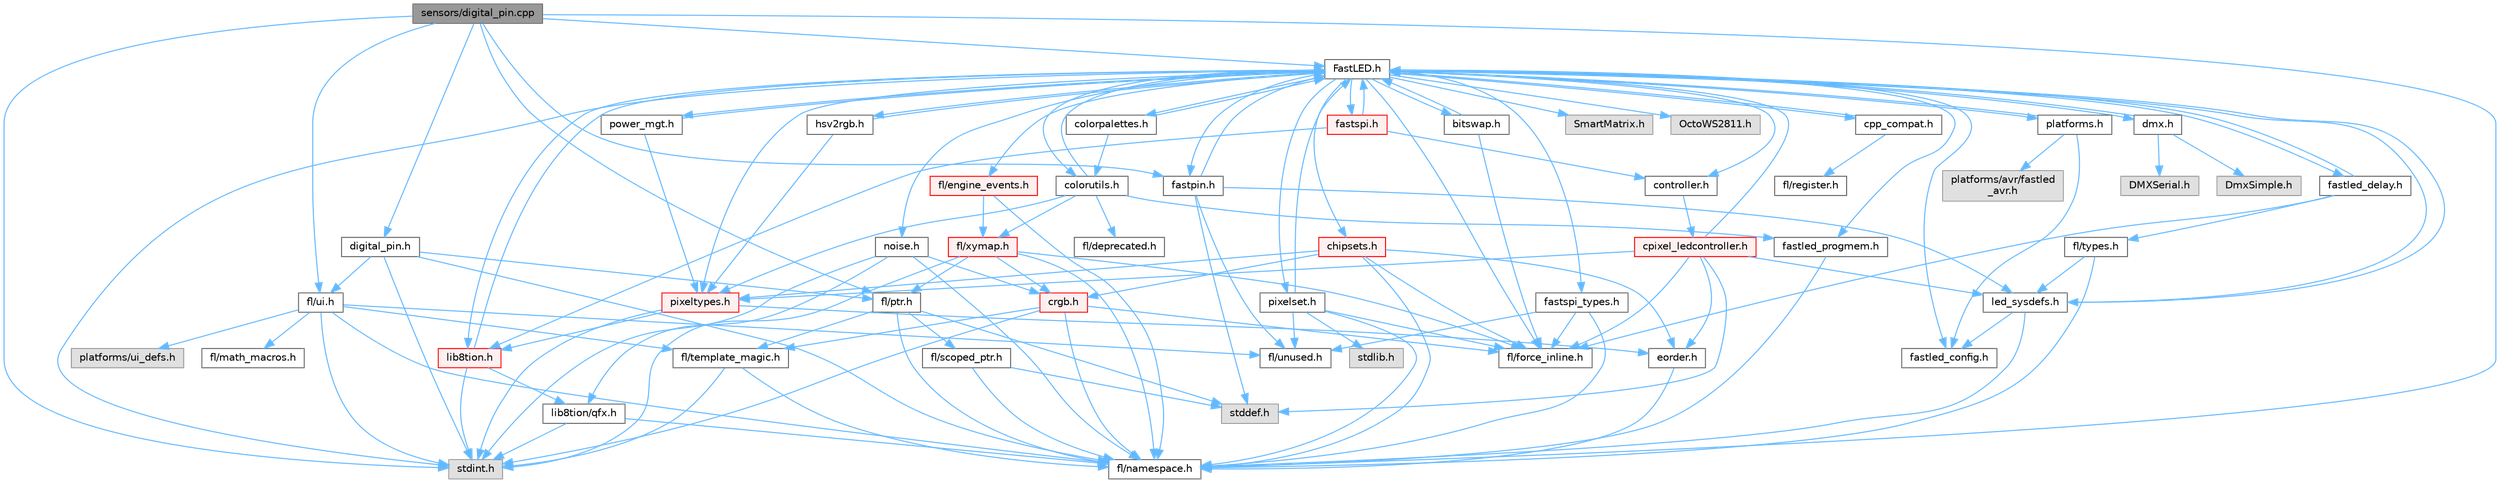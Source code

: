 digraph "sensors/digital_pin.cpp"
{
 // INTERACTIVE_SVG=YES
 // LATEX_PDF_SIZE
  bgcolor="transparent";
  edge [fontname=Helvetica,fontsize=10,labelfontname=Helvetica,labelfontsize=10];
  node [fontname=Helvetica,fontsize=10,shape=box,height=0.2,width=0.4];
  Node1 [id="Node000001",label="sensors/digital_pin.cpp",height=0.2,width=0.4,color="gray40", fillcolor="grey60", style="filled", fontcolor="black",tooltip=" "];
  Node1 -> Node2 [id="edge1_Node000001_Node000002",color="steelblue1",style="solid",tooltip=" "];
  Node2 [id="Node000002",label="stdint.h",height=0.2,width=0.4,color="grey60", fillcolor="#E0E0E0", style="filled",tooltip=" "];
  Node1 -> Node3 [id="edge2_Node000001_Node000003",color="steelblue1",style="solid",tooltip=" "];
  Node3 [id="Node000003",label="fl/ui.h",height=0.2,width=0.4,color="grey40", fillcolor="white", style="filled",URL="$d9/d3b/ui_8h.html",tooltip=" "];
  Node3 -> Node2 [id="edge3_Node000003_Node000002",color="steelblue1",style="solid",tooltip=" "];
  Node3 -> Node4 [id="edge4_Node000003_Node000004",color="steelblue1",style="solid",tooltip=" "];
  Node4 [id="Node000004",label="fl/math_macros.h",height=0.2,width=0.4,color="grey40", fillcolor="white", style="filled",URL="$d0/d19/fl_2math__macros_8h.html",tooltip=" "];
  Node3 -> Node5 [id="edge5_Node000003_Node000005",color="steelblue1",style="solid",tooltip=" "];
  Node5 [id="Node000005",label="fl/namespace.h",height=0.2,width=0.4,color="grey40", fillcolor="white", style="filled",URL="$df/d2a/namespace_8h.html",tooltip="Implements the FastLED namespace macros."];
  Node3 -> Node6 [id="edge6_Node000003_Node000006",color="steelblue1",style="solid",tooltip=" "];
  Node6 [id="Node000006",label="fl/template_magic.h",height=0.2,width=0.4,color="grey40", fillcolor="white", style="filled",URL="$d8/d0c/template__magic_8h.html",tooltip=" "];
  Node6 -> Node2 [id="edge7_Node000006_Node000002",color="steelblue1",style="solid",tooltip=" "];
  Node6 -> Node5 [id="edge8_Node000006_Node000005",color="steelblue1",style="solid",tooltip=" "];
  Node3 -> Node7 [id="edge9_Node000003_Node000007",color="steelblue1",style="solid",tooltip=" "];
  Node7 [id="Node000007",label="fl/unused.h",height=0.2,width=0.4,color="grey40", fillcolor="white", style="filled",URL="$d8/d4b/unused_8h.html",tooltip=" "];
  Node3 -> Node8 [id="edge10_Node000003_Node000008",color="steelblue1",style="solid",tooltip=" "];
  Node8 [id="Node000008",label="platforms/ui_defs.h",height=0.2,width=0.4,color="grey60", fillcolor="#E0E0E0", style="filled",tooltip=" "];
  Node1 -> Node9 [id="edge11_Node000001_Node000009",color="steelblue1",style="solid",tooltip=" "];
  Node9 [id="Node000009",label="fl/ptr.h",height=0.2,width=0.4,color="grey40", fillcolor="white", style="filled",URL="$d7/df1/fl_2ptr_8h.html",tooltip=" "];
  Node9 -> Node10 [id="edge12_Node000009_Node000010",color="steelblue1",style="solid",tooltip=" "];
  Node10 [id="Node000010",label="stddef.h",height=0.2,width=0.4,color="grey60", fillcolor="#E0E0E0", style="filled",tooltip=" "];
  Node9 -> Node5 [id="edge13_Node000009_Node000005",color="steelblue1",style="solid",tooltip=" "];
  Node9 -> Node11 [id="edge14_Node000009_Node000011",color="steelblue1",style="solid",tooltip=" "];
  Node11 [id="Node000011",label="fl/scoped_ptr.h",height=0.2,width=0.4,color="grey40", fillcolor="white", style="filled",URL="$df/d28/fl_2scoped__ptr_8h.html",tooltip=" "];
  Node11 -> Node10 [id="edge15_Node000011_Node000010",color="steelblue1",style="solid",tooltip=" "];
  Node11 -> Node5 [id="edge16_Node000011_Node000005",color="steelblue1",style="solid",tooltip=" "];
  Node9 -> Node6 [id="edge17_Node000009_Node000006",color="steelblue1",style="solid",tooltip=" "];
  Node1 -> Node5 [id="edge18_Node000001_Node000005",color="steelblue1",style="solid",tooltip=" "];
  Node1 -> Node12 [id="edge19_Node000001_Node000012",color="steelblue1",style="solid",tooltip=" "];
  Node12 [id="Node000012",label="digital_pin.h",height=0.2,width=0.4,color="grey40", fillcolor="white", style="filled",URL="$dd/d83/digital__pin_8h.html",tooltip=" "];
  Node12 -> Node2 [id="edge20_Node000012_Node000002",color="steelblue1",style="solid",tooltip=" "];
  Node12 -> Node3 [id="edge21_Node000012_Node000003",color="steelblue1",style="solid",tooltip=" "];
  Node12 -> Node9 [id="edge22_Node000012_Node000009",color="steelblue1",style="solid",tooltip=" "];
  Node12 -> Node5 [id="edge23_Node000012_Node000005",color="steelblue1",style="solid",tooltip=" "];
  Node1 -> Node13 [id="edge24_Node000001_Node000013",color="steelblue1",style="solid",tooltip=" "];
  Node13 [id="Node000013",label="FastLED.h",height=0.2,width=0.4,color="grey40", fillcolor="white", style="filled",URL="$db/d97/_fast_l_e_d_8h.html",tooltip="central include file for FastLED, defines the CFastLED class/object"];
  Node13 -> Node2 [id="edge25_Node000013_Node000002",color="steelblue1",style="solid",tooltip=" "];
  Node13 -> Node14 [id="edge26_Node000013_Node000014",color="steelblue1",style="solid",tooltip=" "];
  Node14 [id="Node000014",label="SmartMatrix.h",height=0.2,width=0.4,color="grey60", fillcolor="#E0E0E0", style="filled",tooltip=" "];
  Node13 -> Node15 [id="edge27_Node000013_Node000015",color="steelblue1",style="solid",tooltip=" "];
  Node15 [id="Node000015",label="OctoWS2811.h",height=0.2,width=0.4,color="grey60", fillcolor="#E0E0E0", style="filled",tooltip=" "];
  Node13 -> Node16 [id="edge28_Node000013_Node000016",color="steelblue1",style="solid",tooltip=" "];
  Node16 [id="Node000016",label="fl/force_inline.h",height=0.2,width=0.4,color="grey40", fillcolor="white", style="filled",URL="$d8/d2d/fl_2force__inline_8h.html",tooltip=" "];
  Node13 -> Node17 [id="edge29_Node000013_Node000017",color="steelblue1",style="solid",tooltip=" "];
  Node17 [id="Node000017",label="cpp_compat.h",height=0.2,width=0.4,color="grey40", fillcolor="white", style="filled",URL="$d9/d13/cpp__compat_8h.html",tooltip="Compatibility functions based on C++ version."];
  Node17 -> Node13 [id="edge30_Node000017_Node000013",color="steelblue1",style="solid",tooltip=" "];
  Node17 -> Node18 [id="edge31_Node000017_Node000018",color="steelblue1",style="solid",tooltip=" "];
  Node18 [id="Node000018",label="fl/register.h",height=0.2,width=0.4,color="grey40", fillcolor="white", style="filled",URL="$d8/dc1/fl_2register_8h.html",tooltip=" "];
  Node13 -> Node19 [id="edge32_Node000013_Node000019",color="steelblue1",style="solid",tooltip=" "];
  Node19 [id="Node000019",label="fastled_config.h",height=0.2,width=0.4,color="grey40", fillcolor="white", style="filled",URL="$d5/d11/fastled__config_8h.html",tooltip="Contains definitions that can be used to configure FastLED at compile time."];
  Node13 -> Node20 [id="edge33_Node000013_Node000020",color="steelblue1",style="solid",tooltip=" "];
  Node20 [id="Node000020",label="led_sysdefs.h",height=0.2,width=0.4,color="grey40", fillcolor="white", style="filled",URL="$d9/d3e/led__sysdefs_8h.html",tooltip="Determines which platform system definitions to include."];
  Node20 -> Node13 [id="edge34_Node000020_Node000013",color="steelblue1",style="solid",tooltip=" "];
  Node20 -> Node19 [id="edge35_Node000020_Node000019",color="steelblue1",style="solid",tooltip=" "];
  Node20 -> Node5 [id="edge36_Node000020_Node000005",color="steelblue1",style="solid",tooltip=" "];
  Node13 -> Node21 [id="edge37_Node000013_Node000021",color="steelblue1",style="solid",tooltip=" "];
  Node21 [id="Node000021",label="fastled_delay.h",height=0.2,width=0.4,color="grey40", fillcolor="white", style="filled",URL="$d0/da8/fastled__delay_8h.html",tooltip="Utility functions and classes for managing delay cycles."];
  Node21 -> Node13 [id="edge38_Node000021_Node000013",color="steelblue1",style="solid",tooltip=" "];
  Node21 -> Node22 [id="edge39_Node000021_Node000022",color="steelblue1",style="solid",tooltip=" "];
  Node22 [id="Node000022",label="fl/types.h",height=0.2,width=0.4,color="grey40", fillcolor="white", style="filled",URL="$d7/da1/fl_2types_8h.html",tooltip=" "];
  Node22 -> Node20 [id="edge40_Node000022_Node000020",color="steelblue1",style="solid",tooltip=" "];
  Node22 -> Node5 [id="edge41_Node000022_Node000005",color="steelblue1",style="solid",tooltip=" "];
  Node21 -> Node16 [id="edge42_Node000021_Node000016",color="steelblue1",style="solid",tooltip=" "];
  Node13 -> Node23 [id="edge43_Node000013_Node000023",color="steelblue1",style="solid",tooltip=" "];
  Node23 [id="Node000023",label="bitswap.h",height=0.2,width=0.4,color="grey40", fillcolor="white", style="filled",URL="$de/ded/bitswap_8h.html",tooltip="Functions for doing a rotation of bits/bytes used by parallel output."];
  Node23 -> Node13 [id="edge44_Node000023_Node000013",color="steelblue1",style="solid",tooltip=" "];
  Node23 -> Node16 [id="edge45_Node000023_Node000016",color="steelblue1",style="solid",tooltip=" "];
  Node13 -> Node24 [id="edge46_Node000013_Node000024",color="steelblue1",style="solid",tooltip=" "];
  Node24 [id="Node000024",label="controller.h",height=0.2,width=0.4,color="grey40", fillcolor="white", style="filled",URL="$d2/dd9/controller_8h.html",tooltip="deprecated: base definitions used by led controllers for writing out led data"];
  Node24 -> Node25 [id="edge47_Node000024_Node000025",color="steelblue1",style="solid",tooltip=" "];
  Node25 [id="Node000025",label="cpixel_ledcontroller.h",height=0.2,width=0.4,color="red", fillcolor="#FFF0F0", style="filled",URL="$d9/d57/cpixel__ledcontroller_8h.html",tooltip="defines the templated version of the CLEDController class"];
  Node25 -> Node10 [id="edge48_Node000025_Node000010",color="steelblue1",style="solid",tooltip=" "];
  Node25 -> Node13 [id="edge49_Node000025_Node000013",color="steelblue1",style="solid",tooltip=" "];
  Node25 -> Node20 [id="edge50_Node000025_Node000020",color="steelblue1",style="solid",tooltip=" "];
  Node25 -> Node26 [id="edge51_Node000025_Node000026",color="steelblue1",style="solid",tooltip=" "];
  Node26 [id="Node000026",label="pixeltypes.h",height=0.2,width=0.4,color="red", fillcolor="#FFF0F0", style="filled",URL="$d2/dba/pixeltypes_8h.html",tooltip="Includes defintions for RGB and HSV pixels."];
  Node26 -> Node2 [id="edge52_Node000026_Node000002",color="steelblue1",style="solid",tooltip=" "];
  Node26 -> Node27 [id="edge53_Node000026_Node000027",color="steelblue1",style="solid",tooltip=" "];
  Node27 [id="Node000027",label="lib8tion.h",height=0.2,width=0.4,color="red", fillcolor="#FFF0F0", style="filled",URL="$df/da5/lib8tion_8h.html",tooltip="Fast, efficient 8-bit math functions specifically designed for high-performance LED programming."];
  Node27 -> Node13 [id="edge54_Node000027_Node000013",color="steelblue1",style="solid",tooltip=" "];
  Node27 -> Node2 [id="edge55_Node000027_Node000002",color="steelblue1",style="solid",tooltip=" "];
  Node27 -> Node30 [id="edge56_Node000027_Node000030",color="steelblue1",style="solid",tooltip=" "];
  Node30 [id="Node000030",label="lib8tion/qfx.h",height=0.2,width=0.4,color="grey40", fillcolor="white", style="filled",URL="$d2/d19/qfx_8h.html",tooltip=" "];
  Node30 -> Node2 [id="edge57_Node000030_Node000002",color="steelblue1",style="solid",tooltip=" "];
  Node30 -> Node5 [id="edge58_Node000030_Node000005",color="steelblue1",style="solid",tooltip=" "];
  Node26 -> Node40 [id="edge59_Node000026_Node000040",color="steelblue1",style="solid",tooltip=" "];
  Node40 [id="Node000040",label="eorder.h",height=0.2,width=0.4,color="grey40", fillcolor="white", style="filled",URL="$db/d07/eorder_8h.html",tooltip="Defines color channel ordering enumerations."];
  Node40 -> Node5 [id="edge60_Node000040_Node000005",color="steelblue1",style="solid",tooltip=" "];
  Node25 -> Node40 [id="edge61_Node000025_Node000040",color="steelblue1",style="solid",tooltip=" "];
  Node25 -> Node16 [id="edge62_Node000025_Node000016",color="steelblue1",style="solid",tooltip=" "];
  Node13 -> Node66 [id="edge63_Node000013_Node000066",color="steelblue1",style="solid",tooltip=" "];
  Node66 [id="Node000066",label="fastpin.h",height=0.2,width=0.4,color="grey40", fillcolor="white", style="filled",URL="$db/d65/fastpin_8h.html",tooltip="Class base definitions for defining fast pin access."];
  Node66 -> Node13 [id="edge64_Node000066_Node000013",color="steelblue1",style="solid",tooltip=" "];
  Node66 -> Node20 [id="edge65_Node000066_Node000020",color="steelblue1",style="solid",tooltip=" "];
  Node66 -> Node10 [id="edge66_Node000066_Node000010",color="steelblue1",style="solid",tooltip=" "];
  Node66 -> Node7 [id="edge67_Node000066_Node000007",color="steelblue1",style="solid",tooltip=" "];
  Node13 -> Node67 [id="edge68_Node000013_Node000067",color="steelblue1",style="solid",tooltip=" "];
  Node67 [id="Node000067",label="fastspi_types.h",height=0.2,width=0.4,color="grey40", fillcolor="white", style="filled",URL="$d2/ddb/fastspi__types_8h.html",tooltip="Data types and constants used by SPI interfaces."];
  Node67 -> Node16 [id="edge69_Node000067_Node000016",color="steelblue1",style="solid",tooltip=" "];
  Node67 -> Node5 [id="edge70_Node000067_Node000005",color="steelblue1",style="solid",tooltip=" "];
  Node67 -> Node7 [id="edge71_Node000067_Node000007",color="steelblue1",style="solid",tooltip=" "];
  Node13 -> Node68 [id="edge72_Node000013_Node000068",color="steelblue1",style="solid",tooltip=" "];
  Node68 [id="Node000068",label="dmx.h",height=0.2,width=0.4,color="grey40", fillcolor="white", style="filled",URL="$d3/de1/dmx_8h.html",tooltip="Defines the DMX512-based LED controllers."];
  Node68 -> Node13 [id="edge73_Node000068_Node000013",color="steelblue1",style="solid",tooltip=" "];
  Node68 -> Node69 [id="edge74_Node000068_Node000069",color="steelblue1",style="solid",tooltip=" "];
  Node69 [id="Node000069",label="DmxSimple.h",height=0.2,width=0.4,color="grey60", fillcolor="#E0E0E0", style="filled",tooltip=" "];
  Node68 -> Node70 [id="edge75_Node000068_Node000070",color="steelblue1",style="solid",tooltip=" "];
  Node70 [id="Node000070",label="DMXSerial.h",height=0.2,width=0.4,color="grey60", fillcolor="#E0E0E0", style="filled",tooltip=" "];
  Node13 -> Node71 [id="edge76_Node000013_Node000071",color="steelblue1",style="solid",tooltip=" "];
  Node71 [id="Node000071",label="platforms.h",height=0.2,width=0.4,color="grey40", fillcolor="white", style="filled",URL="$da/dc9/platforms_8h.html",tooltip="Determines which platforms headers to include."];
  Node71 -> Node13 [id="edge77_Node000071_Node000013",color="steelblue1",style="solid",tooltip=" "];
  Node71 -> Node19 [id="edge78_Node000071_Node000019",color="steelblue1",style="solid",tooltip=" "];
  Node71 -> Node72 [id="edge79_Node000071_Node000072",color="steelblue1",style="solid",tooltip=" "];
  Node72 [id="Node000072",label="platforms/avr/fastled\l_avr.h",height=0.2,width=0.4,color="grey60", fillcolor="#E0E0E0", style="filled",tooltip=" "];
  Node13 -> Node73 [id="edge80_Node000013_Node000073",color="steelblue1",style="solid",tooltip=" "];
  Node73 [id="Node000073",label="fastled_progmem.h",height=0.2,width=0.4,color="grey40", fillcolor="white", style="filled",URL="$df/dab/fastled__progmem_8h.html",tooltip="Wrapper definitions to allow seamless use of PROGMEM in environments that have it."];
  Node73 -> Node5 [id="edge81_Node000073_Node000005",color="steelblue1",style="solid",tooltip=" "];
  Node13 -> Node27 [id="edge82_Node000013_Node000027",color="steelblue1",style="solid",tooltip=" "];
  Node13 -> Node26 [id="edge83_Node000013_Node000026",color="steelblue1",style="solid",tooltip=" "];
  Node13 -> Node74 [id="edge84_Node000013_Node000074",color="steelblue1",style="solid",tooltip=" "];
  Node74 [id="Node000074",label="hsv2rgb.h",height=0.2,width=0.4,color="grey40", fillcolor="white", style="filled",URL="$de/d9a/hsv2rgb_8h.html",tooltip="Functions to convert from the HSV colorspace to the RGB colorspace."];
  Node74 -> Node13 [id="edge85_Node000074_Node000013",color="steelblue1",style="solid",tooltip=" "];
  Node74 -> Node26 [id="edge86_Node000074_Node000026",color="steelblue1",style="solid",tooltip=" "];
  Node13 -> Node75 [id="edge87_Node000013_Node000075",color="steelblue1",style="solid",tooltip=" "];
  Node75 [id="Node000075",label="colorutils.h",height=0.2,width=0.4,color="grey40", fillcolor="white", style="filled",URL="$d1/dfb/colorutils_8h.html",tooltip="Utility functions for color fill, palettes, blending, and more."];
  Node75 -> Node13 [id="edge88_Node000075_Node000013",color="steelblue1",style="solid",tooltip=" "];
  Node75 -> Node26 [id="edge89_Node000075_Node000026",color="steelblue1",style="solid",tooltip=" "];
  Node75 -> Node73 [id="edge90_Node000075_Node000073",color="steelblue1",style="solid",tooltip=" "];
  Node75 -> Node54 [id="edge91_Node000075_Node000054",color="steelblue1",style="solid",tooltip=" "];
  Node54 [id="Node000054",label="fl/xymap.h",height=0.2,width=0.4,color="red", fillcolor="#FFF0F0", style="filled",URL="$d6/dc9/fl_2xymap_8h.html",tooltip=" "];
  Node54 -> Node2 [id="edge92_Node000054_Node000002",color="steelblue1",style="solid",tooltip=" "];
  Node54 -> Node34 [id="edge93_Node000054_Node000034",color="steelblue1",style="solid",tooltip=" "];
  Node34 [id="Node000034",label="crgb.h",height=0.2,width=0.4,color="red", fillcolor="#FFF0F0", style="filled",URL="$db/dd1/crgb_8h.html",tooltip="Defines the red, green, and blue (RGB) pixel struct."];
  Node34 -> Node2 [id="edge94_Node000034_Node000002",color="steelblue1",style="solid",tooltip=" "];
  Node34 -> Node5 [id="edge95_Node000034_Node000005",color="steelblue1",style="solid",tooltip=" "];
  Node34 -> Node16 [id="edge96_Node000034_Node000016",color="steelblue1",style="solid",tooltip=" "];
  Node34 -> Node6 [id="edge97_Node000034_Node000006",color="steelblue1",style="solid",tooltip=" "];
  Node54 -> Node16 [id="edge98_Node000054_Node000016",color="steelblue1",style="solid",tooltip=" "];
  Node54 -> Node5 [id="edge99_Node000054_Node000005",color="steelblue1",style="solid",tooltip=" "];
  Node54 -> Node9 [id="edge100_Node000054_Node000009",color="steelblue1",style="solid",tooltip=" "];
  Node75 -> Node76 [id="edge101_Node000075_Node000076",color="steelblue1",style="solid",tooltip=" "];
  Node76 [id="Node000076",label="fl/deprecated.h",height=0.2,width=0.4,color="grey40", fillcolor="white", style="filled",URL="$d4/dce/deprecated_8h.html",tooltip=" "];
  Node13 -> Node77 [id="edge102_Node000013_Node000077",color="steelblue1",style="solid",tooltip=" "];
  Node77 [id="Node000077",label="pixelset.h",height=0.2,width=0.4,color="grey40", fillcolor="white", style="filled",URL="$d4/d46/pixelset_8h.html",tooltip="Declares classes for managing logical groups of LEDs."];
  Node77 -> Node13 [id="edge103_Node000077_Node000013",color="steelblue1",style="solid",tooltip=" "];
  Node77 -> Node16 [id="edge104_Node000077_Node000016",color="steelblue1",style="solid",tooltip=" "];
  Node77 -> Node7 [id="edge105_Node000077_Node000007",color="steelblue1",style="solid",tooltip=" "];
  Node77 -> Node78 [id="edge106_Node000077_Node000078",color="steelblue1",style="solid",tooltip=" "];
  Node78 [id="Node000078",label="stdlib.h",height=0.2,width=0.4,color="grey60", fillcolor="#E0E0E0", style="filled",tooltip=" "];
  Node77 -> Node5 [id="edge107_Node000077_Node000005",color="steelblue1",style="solid",tooltip=" "];
  Node13 -> Node79 [id="edge108_Node000013_Node000079",color="steelblue1",style="solid",tooltip=" "];
  Node79 [id="Node000079",label="colorpalettes.h",height=0.2,width=0.4,color="grey40", fillcolor="white", style="filled",URL="$dc/dcc/colorpalettes_8h.html",tooltip="Declarations for the predefined color palettes supplied by FastLED."];
  Node79 -> Node13 [id="edge109_Node000079_Node000013",color="steelblue1",style="solid",tooltip=" "];
  Node79 -> Node75 [id="edge110_Node000079_Node000075",color="steelblue1",style="solid",tooltip=" "];
  Node13 -> Node80 [id="edge111_Node000013_Node000080",color="steelblue1",style="solid",tooltip=" "];
  Node80 [id="Node000080",label="noise.h",height=0.2,width=0.4,color="grey40", fillcolor="white", style="filled",URL="$d1/d31/noise_8h.html",tooltip="Functions to generate and fill arrays with noise."];
  Node80 -> Node2 [id="edge112_Node000080_Node000002",color="steelblue1",style="solid",tooltip=" "];
  Node80 -> Node34 [id="edge113_Node000080_Node000034",color="steelblue1",style="solid",tooltip=" "];
  Node80 -> Node5 [id="edge114_Node000080_Node000005",color="steelblue1",style="solid",tooltip=" "];
  Node80 -> Node30 [id="edge115_Node000080_Node000030",color="steelblue1",style="solid",tooltip=" "];
  Node13 -> Node81 [id="edge116_Node000013_Node000081",color="steelblue1",style="solid",tooltip=" "];
  Node81 [id="Node000081",label="power_mgt.h",height=0.2,width=0.4,color="grey40", fillcolor="white", style="filled",URL="$dc/d5b/power__mgt_8h.html",tooltip="Functions to limit the power used by FastLED."];
  Node81 -> Node13 [id="edge117_Node000081_Node000013",color="steelblue1",style="solid",tooltip=" "];
  Node81 -> Node26 [id="edge118_Node000081_Node000026",color="steelblue1",style="solid",tooltip=" "];
  Node13 -> Node82 [id="edge119_Node000013_Node000082",color="steelblue1",style="solid",tooltip=" "];
  Node82 [id="Node000082",label="fastspi.h",height=0.2,width=0.4,color="red", fillcolor="#FFF0F0", style="filled",URL="$d6/ddc/fastspi_8h.html",tooltip="Serial peripheral interface (SPI) definitions per platform."];
  Node82 -> Node13 [id="edge120_Node000082_Node000013",color="steelblue1",style="solid",tooltip=" "];
  Node82 -> Node24 [id="edge121_Node000082_Node000024",color="steelblue1",style="solid",tooltip=" "];
  Node82 -> Node27 [id="edge122_Node000082_Node000027",color="steelblue1",style="solid",tooltip=" "];
  Node13 -> Node84 [id="edge123_Node000013_Node000084",color="steelblue1",style="solid",tooltip=" "];
  Node84 [id="Node000084",label="chipsets.h",height=0.2,width=0.4,color="red", fillcolor="#FFF0F0", style="filled",URL="$db/d66/chipsets_8h.html",tooltip="Contains the bulk of the definitions for the various LED chipsets supported."];
  Node84 -> Node26 [id="edge124_Node000084_Node000026",color="steelblue1",style="solid",tooltip=" "];
  Node84 -> Node16 [id="edge125_Node000084_Node000016",color="steelblue1",style="solid",tooltip=" "];
  Node84 -> Node34 [id="edge126_Node000084_Node000034",color="steelblue1",style="solid",tooltip=" "];
  Node84 -> Node40 [id="edge127_Node000084_Node000040",color="steelblue1",style="solid",tooltip=" "];
  Node84 -> Node5 [id="edge128_Node000084_Node000005",color="steelblue1",style="solid",tooltip=" "];
  Node13 -> Node52 [id="edge129_Node000013_Node000052",color="steelblue1",style="solid",tooltip=" "];
  Node52 [id="Node000052",label="fl/engine_events.h",height=0.2,width=0.4,color="red", fillcolor="#FFF0F0", style="filled",URL="$dc/dd9/fl_2engine__events_8h.html",tooltip=" "];
  Node52 -> Node54 [id="edge130_Node000052_Node000054",color="steelblue1",style="solid",tooltip=" "];
  Node52 -> Node5 [id="edge131_Node000052_Node000005",color="steelblue1",style="solid",tooltip=" "];
  Node1 -> Node66 [id="edge132_Node000001_Node000066",color="steelblue1",style="solid",tooltip=" "];
}
